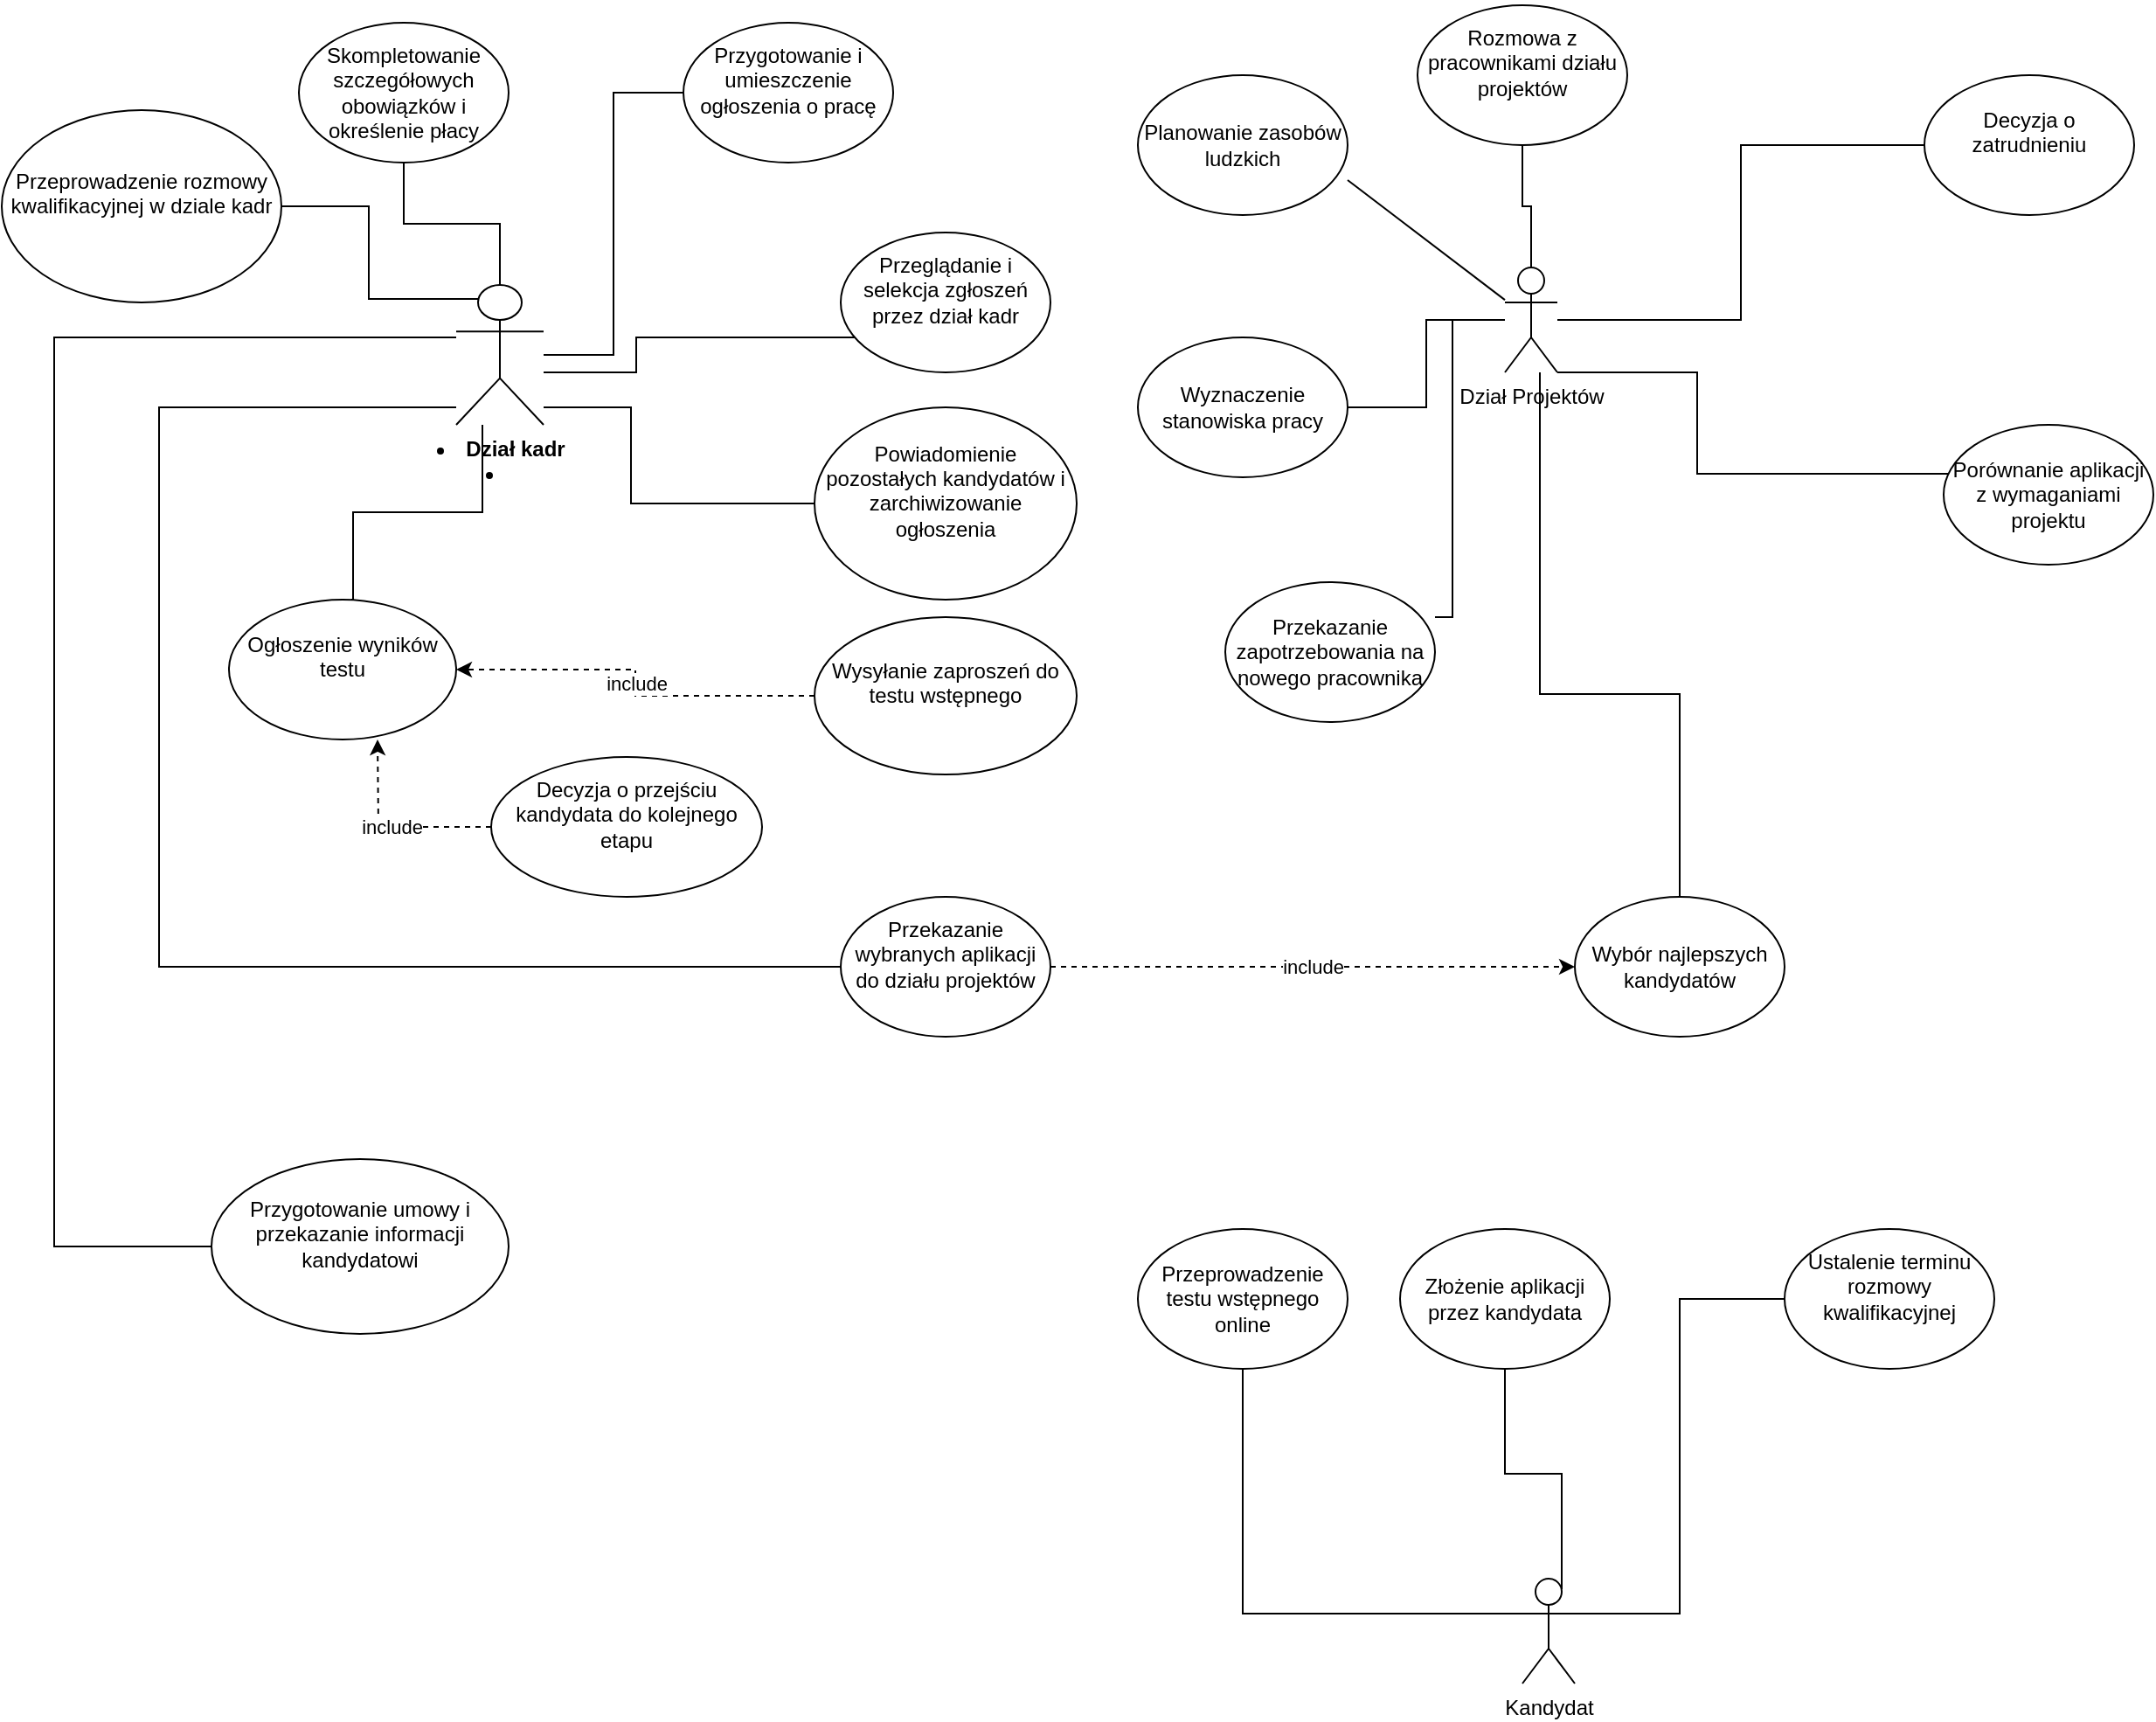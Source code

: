 <mxfile version="22.1.18" type="device">
  <diagram name="Strona-1" id="VaAk_UJU9DK3o8VFwrLk">
    <mxGraphModel dx="2074" dy="1098" grid="1" gridSize="10" guides="1" tooltips="1" connect="1" arrows="1" fold="1" page="1" pageScale="1" pageWidth="827" pageHeight="1169" background="none" math="0" shadow="0">
      <root>
        <mxCell id="0" />
        <mxCell id="1" parent="0" />
        <mxCell id="AzlgOToVcMv_ft99-5Oe-30" style="edgeStyle=orthogonalEdgeStyle;rounded=0;orthogonalLoop=1;jettySize=auto;html=1;endArrow=none;endFill=0;" edge="1" parent="1" source="AzlgOToVcMv_ft99-5Oe-1" target="AzlgOToVcMv_ft99-5Oe-20">
          <mxGeometry relative="1" as="geometry" />
        </mxCell>
        <mxCell id="AzlgOToVcMv_ft99-5Oe-31" style="edgeStyle=orthogonalEdgeStyle;rounded=0;orthogonalLoop=1;jettySize=auto;html=1;entryX=0;entryY=0.5;entryDx=0;entryDy=0;endArrow=none;endFill=0;" edge="1" parent="1" source="AzlgOToVcMv_ft99-5Oe-1" target="AzlgOToVcMv_ft99-5Oe-21">
          <mxGeometry relative="1" as="geometry" />
        </mxCell>
        <mxCell id="AzlgOToVcMv_ft99-5Oe-32" style="edgeStyle=orthogonalEdgeStyle;rounded=0;orthogonalLoop=1;jettySize=auto;html=1;endArrow=none;endFill=0;" edge="1" parent="1" source="AzlgOToVcMv_ft99-5Oe-1" target="AzlgOToVcMv_ft99-5Oe-22">
          <mxGeometry relative="1" as="geometry">
            <Array as="points">
              <mxPoint x="373" y="240" />
              <mxPoint x="373" y="220" />
            </Array>
          </mxGeometry>
        </mxCell>
        <mxCell id="AzlgOToVcMv_ft99-5Oe-33" style="edgeStyle=orthogonalEdgeStyle;rounded=0;orthogonalLoop=1;jettySize=auto;html=1;endArrow=none;endFill=0;" edge="1" parent="1" source="AzlgOToVcMv_ft99-5Oe-1">
          <mxGeometry relative="1" as="geometry">
            <mxPoint x="210" y="370" as="targetPoint" />
            <Array as="points">
              <mxPoint x="285" y="320" />
              <mxPoint x="211" y="320" />
            </Array>
          </mxGeometry>
        </mxCell>
        <mxCell id="AzlgOToVcMv_ft99-5Oe-34" style="edgeStyle=orthogonalEdgeStyle;rounded=0;orthogonalLoop=1;jettySize=auto;html=1;entryX=0;entryY=0.5;entryDx=0;entryDy=0;endArrow=none;endFill=0;" edge="1" parent="1" source="AzlgOToVcMv_ft99-5Oe-1" target="AzlgOToVcMv_ft99-5Oe-29">
          <mxGeometry relative="1" as="geometry">
            <Array as="points">
              <mxPoint x="285" y="260" />
              <mxPoint x="370" y="260" />
              <mxPoint x="370" y="315" />
            </Array>
          </mxGeometry>
        </mxCell>
        <mxCell id="AzlgOToVcMv_ft99-5Oe-39" style="edgeStyle=orthogonalEdgeStyle;rounded=0;orthogonalLoop=1;jettySize=auto;html=1;endArrow=none;endFill=0;" edge="1" parent="1" source="AzlgOToVcMv_ft99-5Oe-1" target="AzlgOToVcMv_ft99-5Oe-23">
          <mxGeometry relative="1" as="geometry">
            <Array as="points">
              <mxPoint x="100" y="260" />
              <mxPoint x="100" y="580" />
            </Array>
          </mxGeometry>
        </mxCell>
        <mxCell id="AzlgOToVcMv_ft99-5Oe-1" value="&lt;li&gt;&lt;b&gt;Dział kadr&lt;/b&gt;&lt;/li&gt;&lt;li&gt;&lt;b&gt;&lt;br&gt;&lt;/b&gt;&lt;/li&gt;" style="shape=umlActor;verticalLabelPosition=bottom;verticalAlign=top;html=1;outlineConnect=0;" vertex="1" parent="1">
          <mxGeometry x="270" y="190" width="50" height="80" as="geometry" />
        </mxCell>
        <mxCell id="AzlgOToVcMv_ft99-5Oe-14" style="edgeStyle=orthogonalEdgeStyle;rounded=0;orthogonalLoop=1;jettySize=auto;html=1;endArrow=none;endFill=0;" edge="1" parent="1" source="AzlgOToVcMv_ft99-5Oe-4" target="AzlgOToVcMv_ft99-5Oe-8">
          <mxGeometry relative="1" as="geometry" />
        </mxCell>
        <mxCell id="AzlgOToVcMv_ft99-5Oe-16" style="edgeStyle=orthogonalEdgeStyle;rounded=0;orthogonalLoop=1;jettySize=auto;html=1;entryX=0;entryY=0.5;entryDx=0;entryDy=0;endArrow=none;endFill=0;" edge="1" parent="1" source="AzlgOToVcMv_ft99-5Oe-4" target="AzlgOToVcMv_ft99-5Oe-13">
          <mxGeometry relative="1" as="geometry" />
        </mxCell>
        <mxCell id="AzlgOToVcMv_ft99-5Oe-17" style="edgeStyle=orthogonalEdgeStyle;rounded=0;orthogonalLoop=1;jettySize=auto;html=1;entryX=0;entryY=1;entryDx=0;entryDy=0;endArrow=none;endFill=0;" edge="1" parent="1" source="AzlgOToVcMv_ft99-5Oe-4" target="AzlgOToVcMv_ft99-5Oe-10">
          <mxGeometry relative="1" as="geometry">
            <Array as="points">
              <mxPoint x="980" y="240" />
              <mxPoint x="980" y="298" />
            </Array>
          </mxGeometry>
        </mxCell>
        <mxCell id="AzlgOToVcMv_ft99-5Oe-19" style="edgeStyle=orthogonalEdgeStyle;rounded=0;orthogonalLoop=1;jettySize=auto;html=1;endArrow=none;endFill=0;" edge="1" parent="1" source="AzlgOToVcMv_ft99-5Oe-4" target="AzlgOToVcMv_ft99-5Oe-12">
          <mxGeometry relative="1" as="geometry" />
        </mxCell>
        <mxCell id="AzlgOToVcMv_ft99-5Oe-4" value="Dział Projektów&lt;br&gt;" style="shape=umlActor;verticalLabelPosition=bottom;verticalAlign=top;html=1;outlineConnect=0;" vertex="1" parent="1">
          <mxGeometry x="870" y="180" width="30" height="60" as="geometry" />
        </mxCell>
        <mxCell id="AzlgOToVcMv_ft99-5Oe-5" value="Kandydat" style="shape=umlActor;verticalLabelPosition=bottom;verticalAlign=top;html=1;outlineConnect=0;" vertex="1" parent="1">
          <mxGeometry x="880" y="930" width="30" height="60" as="geometry" />
        </mxCell>
        <mxCell id="AzlgOToVcMv_ft99-5Oe-6" value="Planowanie zasobów ludzkich" style="ellipse;whiteSpace=wrap;html=1;" vertex="1" parent="1">
          <mxGeometry x="660" y="70" width="120" height="80" as="geometry" />
        </mxCell>
        <mxCell id="AzlgOToVcMv_ft99-5Oe-7" style="rounded=0;orthogonalLoop=1;jettySize=auto;html=1;entryX=1;entryY=0.75;entryDx=0;entryDy=0;entryPerimeter=0;strokeColor=default;startArrow=none;startFill=0;endArrow=none;endFill=0;" edge="1" parent="1" source="AzlgOToVcMv_ft99-5Oe-4" target="AzlgOToVcMv_ft99-5Oe-6">
          <mxGeometry relative="1" as="geometry" />
        </mxCell>
        <mxCell id="AzlgOToVcMv_ft99-5Oe-8" value="Wyznaczenie stanowiska pracy" style="ellipse;whiteSpace=wrap;html=1;" vertex="1" parent="1">
          <mxGeometry x="660" y="220" width="120" height="80" as="geometry" />
        </mxCell>
        <mxCell id="AzlgOToVcMv_ft99-5Oe-9" value="Przekazanie zapotrzebowania na nowego pracownika" style="ellipse;whiteSpace=wrap;html=1;" vertex="1" parent="1">
          <mxGeometry x="710" y="360" width="120" height="80" as="geometry" />
        </mxCell>
        <mxCell id="AzlgOToVcMv_ft99-5Oe-10" value="Porównanie aplikacji z wymaganiami projektu" style="ellipse;whiteSpace=wrap;html=1;" vertex="1" parent="1">
          <mxGeometry x="1121" y="270" width="120" height="80" as="geometry" />
        </mxCell>
        <mxCell id="AzlgOToVcMv_ft99-5Oe-11" value="Wybór najlepszych kandydatów" style="ellipse;whiteSpace=wrap;html=1;" vertex="1" parent="1">
          <mxGeometry x="910" y="540" width="120" height="80" as="geometry" />
        </mxCell>
        <mxCell id="AzlgOToVcMv_ft99-5Oe-12" value="&#xa;Rozmowa z pracownikami działu projektów&#xa;&#xa;" style="ellipse;whiteSpace=wrap;html=1;" vertex="1" parent="1">
          <mxGeometry x="820" y="30" width="120" height="80" as="geometry" />
        </mxCell>
        <mxCell id="AzlgOToVcMv_ft99-5Oe-13" value="&#xa;Decyzja o zatrudnieniu&#xa;&#xa;" style="ellipse;whiteSpace=wrap;html=1;" vertex="1" parent="1">
          <mxGeometry x="1110" y="70" width="120" height="80" as="geometry" />
        </mxCell>
        <mxCell id="AzlgOToVcMv_ft99-5Oe-15" style="edgeStyle=orthogonalEdgeStyle;rounded=0;orthogonalLoop=1;jettySize=auto;html=1;entryX=1;entryY=0.25;entryDx=0;entryDy=0;entryPerimeter=0;endArrow=none;endFill=0;" edge="1" parent="1" source="AzlgOToVcMv_ft99-5Oe-4" target="AzlgOToVcMv_ft99-5Oe-9">
          <mxGeometry relative="1" as="geometry">
            <Array as="points">
              <mxPoint x="840" y="210" />
              <mxPoint x="840" y="380" />
            </Array>
          </mxGeometry>
        </mxCell>
        <mxCell id="AzlgOToVcMv_ft99-5Oe-18" style="edgeStyle=orthogonalEdgeStyle;rounded=0;orthogonalLoop=1;jettySize=auto;html=1;entryX=0.5;entryY=0;entryDx=0;entryDy=0;endArrow=none;endFill=0;" edge="1" parent="1" source="AzlgOToVcMv_ft99-5Oe-4" target="AzlgOToVcMv_ft99-5Oe-11">
          <mxGeometry relative="1" as="geometry">
            <Array as="points">
              <mxPoint x="890" y="424" />
              <mxPoint x="970" y="424" />
            </Array>
          </mxGeometry>
        </mxCell>
        <mxCell id="AzlgOToVcMv_ft99-5Oe-20" value="Skompletowanie szczegółowych obowiązków i określenie płacy" style="ellipse;whiteSpace=wrap;html=1;" vertex="1" parent="1">
          <mxGeometry x="180" y="40" width="120" height="80" as="geometry" />
        </mxCell>
        <mxCell id="AzlgOToVcMv_ft99-5Oe-21" value="&#xa;Przygotowanie i umieszczenie ogłoszenia o pracę&#xa;&#xa;" style="ellipse;whiteSpace=wrap;html=1;" vertex="1" parent="1">
          <mxGeometry x="400" y="40" width="120" height="80" as="geometry" />
        </mxCell>
        <mxCell id="AzlgOToVcMv_ft99-5Oe-22" value="&#xa;Przeglądanie i selekcja zgłoszeń przez dział kadr&#xa;&#xa;" style="ellipse;whiteSpace=wrap;html=1;" vertex="1" parent="1">
          <mxGeometry x="490" y="160" width="120" height="80" as="geometry" />
        </mxCell>
        <mxCell id="AzlgOToVcMv_ft99-5Oe-37" value="include" style="edgeStyle=orthogonalEdgeStyle;rounded=0;orthogonalLoop=1;jettySize=auto;html=1;dashed=1;" edge="1" parent="1" source="AzlgOToVcMv_ft99-5Oe-23" target="AzlgOToVcMv_ft99-5Oe-11">
          <mxGeometry relative="1" as="geometry" />
        </mxCell>
        <mxCell id="AzlgOToVcMv_ft99-5Oe-23" value="&#xa;Przekazanie wybranych aplikacji do działu projektów&#xa;&#xa;" style="ellipse;whiteSpace=wrap;html=1;" vertex="1" parent="1">
          <mxGeometry x="490" y="540" width="120" height="80" as="geometry" />
        </mxCell>
        <mxCell id="AzlgOToVcMv_ft99-5Oe-36" value="include" style="edgeStyle=orthogonalEdgeStyle;rounded=0;orthogonalLoop=1;jettySize=auto;html=1;dashed=1;entryX=1;entryY=0.5;entryDx=0;entryDy=0;" edge="1" parent="1" source="AzlgOToVcMv_ft99-5Oe-24" target="AzlgOToVcMv_ft99-5Oe-25">
          <mxGeometry relative="1" as="geometry">
            <mxPoint x="290" y="410" as="targetPoint" />
          </mxGeometry>
        </mxCell>
        <mxCell id="AzlgOToVcMv_ft99-5Oe-24" value="&#xa;Wysyłanie zaproszeń do testu wstępnego&#xa;&#xa;" style="ellipse;whiteSpace=wrap;html=1;" vertex="1" parent="1">
          <mxGeometry x="475" y="380" width="150" height="90" as="geometry" />
        </mxCell>
        <mxCell id="AzlgOToVcMv_ft99-5Oe-25" value="&#xa;Ogłoszenie wyników testu&#xa;&#xa;" style="ellipse;whiteSpace=wrap;html=1;" vertex="1" parent="1">
          <mxGeometry x="140" y="370" width="130" height="80" as="geometry" />
        </mxCell>
        <mxCell id="AzlgOToVcMv_ft99-5Oe-26" value="&#xa;Przeprowadzenie rozmowy kwalifikacyjnej w dziale kadr&#xa;&#xa;" style="ellipse;whiteSpace=wrap;html=1;" vertex="1" parent="1">
          <mxGeometry x="10" y="90" width="160" height="110" as="geometry" />
        </mxCell>
        <mxCell id="AzlgOToVcMv_ft99-5Oe-35" value="include" style="edgeStyle=orthogonalEdgeStyle;rounded=0;orthogonalLoop=1;jettySize=auto;html=1;dashed=1;exitX=0;exitY=0.5;exitDx=0;exitDy=0;" edge="1" parent="1" source="AzlgOToVcMv_ft99-5Oe-27">
          <mxGeometry relative="1" as="geometry">
            <mxPoint x="240" y="490" as="sourcePoint" />
            <mxPoint x="225" y="450" as="targetPoint" />
          </mxGeometry>
        </mxCell>
        <mxCell id="AzlgOToVcMv_ft99-5Oe-27" value="&#xa;Decyzja o przejściu kandydata do kolejnego etapu&#xa;&#xa;" style="ellipse;whiteSpace=wrap;html=1;" vertex="1" parent="1">
          <mxGeometry x="290" y="460" width="155" height="80" as="geometry" />
        </mxCell>
        <mxCell id="AzlgOToVcMv_ft99-5Oe-28" value="&#xa;Przygotowanie umowy i przekazanie informacji kandydatowi&#xa;&#xa;" style="ellipse;whiteSpace=wrap;html=1;" vertex="1" parent="1">
          <mxGeometry x="130" y="690" width="170" height="100" as="geometry" />
        </mxCell>
        <mxCell id="AzlgOToVcMv_ft99-5Oe-29" value="&#xa;Powiadomienie pozostałych kandydatów i zarchiwizowanie ogłoszenia&#xa;&#xa;" style="ellipse;whiteSpace=wrap;html=1;" vertex="1" parent="1">
          <mxGeometry x="475" y="260" width="150" height="110" as="geometry" />
        </mxCell>
        <mxCell id="AzlgOToVcMv_ft99-5Oe-38" style="edgeStyle=orthogonalEdgeStyle;rounded=0;orthogonalLoop=1;jettySize=auto;html=1;entryX=0.25;entryY=0.1;entryDx=0;entryDy=0;entryPerimeter=0;startArrow=none;startFill=0;endArrow=none;endFill=0;" edge="1" parent="1" source="AzlgOToVcMv_ft99-5Oe-26" target="AzlgOToVcMv_ft99-5Oe-1">
          <mxGeometry relative="1" as="geometry" />
        </mxCell>
        <mxCell id="AzlgOToVcMv_ft99-5Oe-40" style="edgeStyle=orthogonalEdgeStyle;rounded=0;orthogonalLoop=1;jettySize=auto;html=1;entryX=0;entryY=0.5;entryDx=0;entryDy=0;endArrow=none;endFill=0;" edge="1" parent="1" source="AzlgOToVcMv_ft99-5Oe-1" target="AzlgOToVcMv_ft99-5Oe-28">
          <mxGeometry relative="1" as="geometry">
            <Array as="points">
              <mxPoint x="40" y="220" />
              <mxPoint x="40" y="740" />
            </Array>
          </mxGeometry>
        </mxCell>
        <mxCell id="AzlgOToVcMv_ft99-5Oe-41" value="Złożenie aplikacji przez kandydata" style="ellipse;whiteSpace=wrap;html=1;" vertex="1" parent="1">
          <mxGeometry x="810" y="730" width="120" height="80" as="geometry" />
        </mxCell>
        <mxCell id="AzlgOToVcMv_ft99-5Oe-46" style="edgeStyle=orthogonalEdgeStyle;rounded=0;orthogonalLoop=1;jettySize=auto;html=1;endArrow=none;endFill=0;" edge="1" parent="1" source="AzlgOToVcMv_ft99-5Oe-42" target="AzlgOToVcMv_ft99-5Oe-5">
          <mxGeometry relative="1" as="geometry">
            <Array as="points">
              <mxPoint x="720" y="950" />
            </Array>
          </mxGeometry>
        </mxCell>
        <mxCell id="AzlgOToVcMv_ft99-5Oe-42" value="Przeprowadzenie testu wstępnego online" style="ellipse;whiteSpace=wrap;html=1;" vertex="1" parent="1">
          <mxGeometry x="660" y="730" width="120" height="80" as="geometry" />
        </mxCell>
        <mxCell id="AzlgOToVcMv_ft99-5Oe-43" value="&#xa;Ustalenie terminu rozmowy kwalifikacyjnej&#xa;&#xa;" style="ellipse;whiteSpace=wrap;html=1;" vertex="1" parent="1">
          <mxGeometry x="1030" y="730" width="120" height="80" as="geometry" />
        </mxCell>
        <mxCell id="AzlgOToVcMv_ft99-5Oe-44" style="edgeStyle=orthogonalEdgeStyle;rounded=0;orthogonalLoop=1;jettySize=auto;html=1;entryX=1;entryY=0.333;entryDx=0;entryDy=0;entryPerimeter=0;endArrow=none;endFill=0;" edge="1" parent="1" source="AzlgOToVcMv_ft99-5Oe-43" target="AzlgOToVcMv_ft99-5Oe-5">
          <mxGeometry relative="1" as="geometry" />
        </mxCell>
        <mxCell id="AzlgOToVcMv_ft99-5Oe-45" style="edgeStyle=orthogonalEdgeStyle;rounded=0;orthogonalLoop=1;jettySize=auto;html=1;entryX=0.75;entryY=0.1;entryDx=0;entryDy=0;entryPerimeter=0;endArrow=none;endFill=0;" edge="1" parent="1" source="AzlgOToVcMv_ft99-5Oe-41" target="AzlgOToVcMv_ft99-5Oe-5">
          <mxGeometry relative="1" as="geometry" />
        </mxCell>
      </root>
    </mxGraphModel>
  </diagram>
</mxfile>
